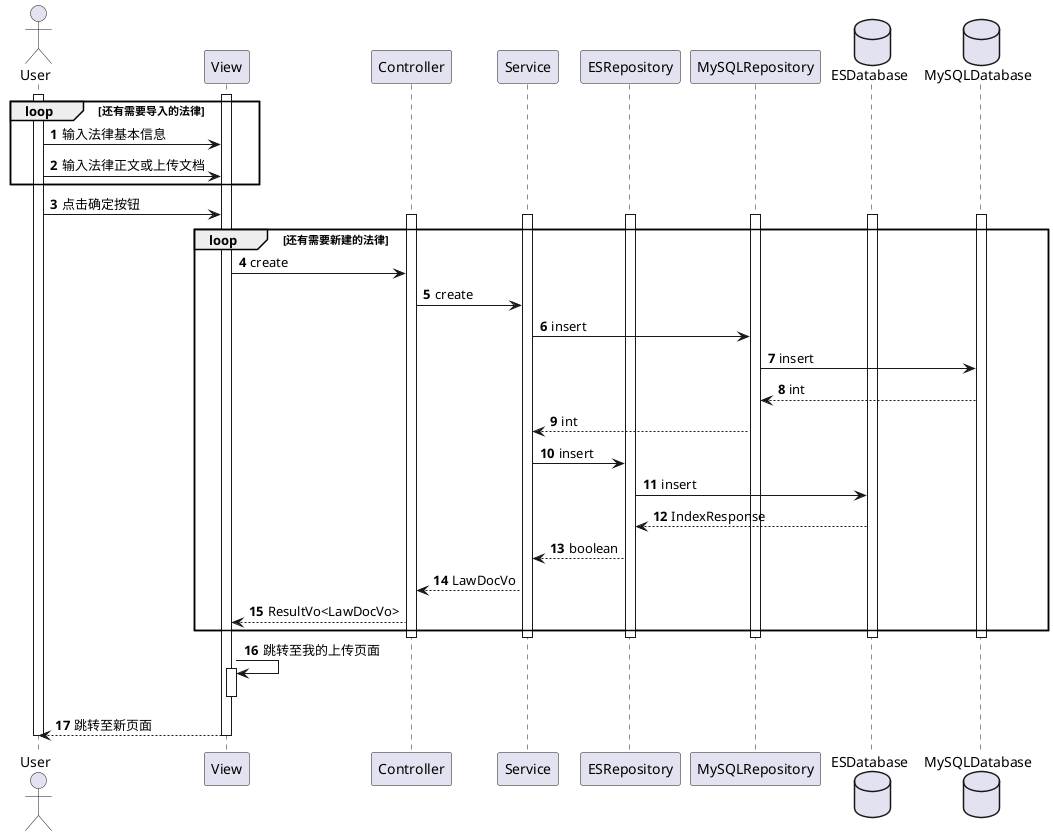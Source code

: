@startuml
'https://plantuml.com/sequence-diagram

autonumber

actor User
participant View
participant Controller
participant Service
participant ESRepository
participant MySQLRepository
database ESDatabase
database MySQLDatabase

activate User
activate View
loop 还有需要导入的法律
    User -> View: 输入法律基本信息
    User -> View: 输入法律正文或上传文档
end
User -> View: 点击确定按钮
activate Controller
activate Service
activate ESRepository
activate MySQLRepository
activate ESDatabase
activate MySQLDatabase
loop 还有需要新建的法律
    View -> Controller: create
    Controller -> Service: create
    Service -> MySQLRepository: insert
    MySQLRepository -> MySQLDatabase: insert
    MySQLDatabase --> MySQLRepository: int
    MySQLRepository --> Service: int
    Service -> ESRepository: insert
    ESRepository -> ESDatabase: insert
    ESDatabase --> ESRepository: IndexResponse
    ESRepository --> Service: boolean
    Service --> Controller: LawDocVo
    Controller --> View: ResultVo<LawDocVo>
end
deactivate Controller
deactivate Service
deactivate ESRepository
deactivate MySQLRepository
deactivate ESDatabase
deactivate MySQLDatabase
View -> View: 跳转至我的上传页面
activate View
deactivate View
View --> User: 跳转至新页面
deactivate View
deactivate User
@enduml